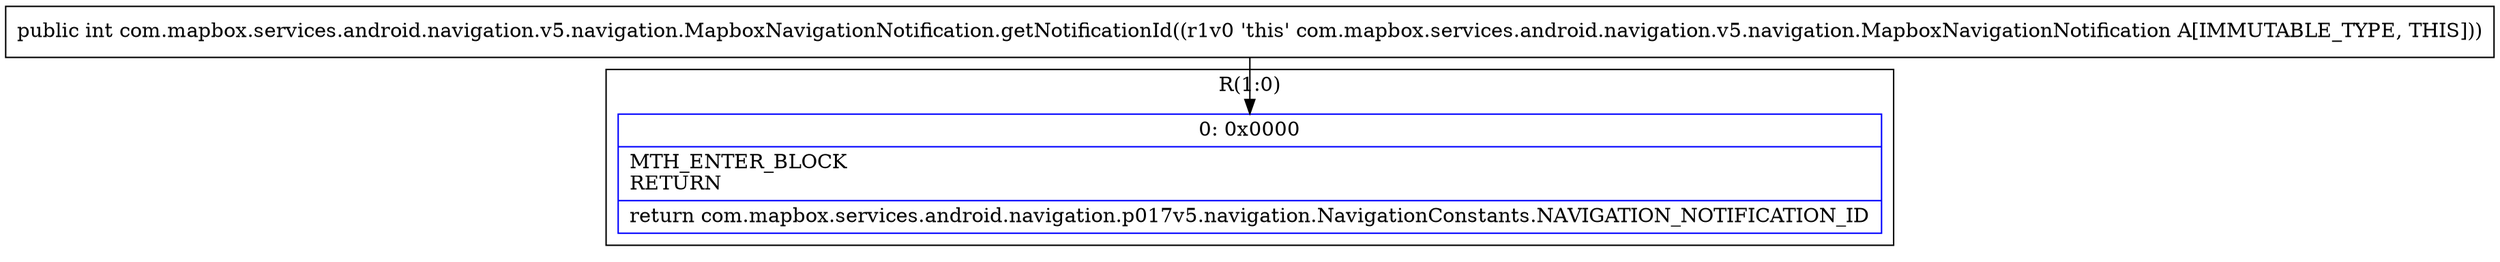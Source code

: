 digraph "CFG forcom.mapbox.services.android.navigation.v5.navigation.MapboxNavigationNotification.getNotificationId()I" {
subgraph cluster_Region_912266317 {
label = "R(1:0)";
node [shape=record,color=blue];
Node_0 [shape=record,label="{0\:\ 0x0000|MTH_ENTER_BLOCK\lRETURN\l|return com.mapbox.services.android.navigation.p017v5.navigation.NavigationConstants.NAVIGATION_NOTIFICATION_ID\l}"];
}
MethodNode[shape=record,label="{public int com.mapbox.services.android.navigation.v5.navigation.MapboxNavigationNotification.getNotificationId((r1v0 'this' com.mapbox.services.android.navigation.v5.navigation.MapboxNavigationNotification A[IMMUTABLE_TYPE, THIS])) }"];
MethodNode -> Node_0;
}

